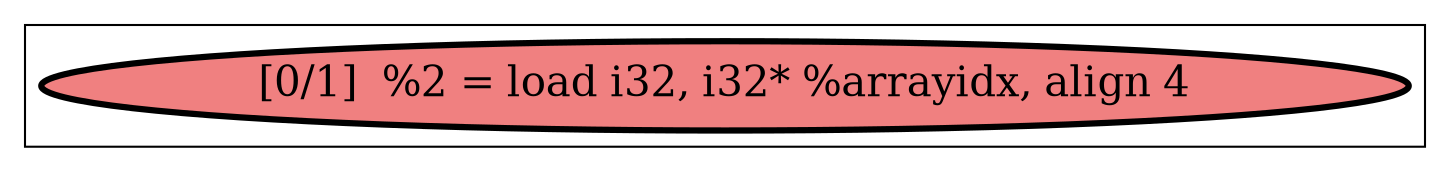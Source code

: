 
digraph G {





subgraph cluster0 {


node37 [penwidth=3.0,fontsize=20,fillcolor=lightcoral,label="[0/1]  %2 = load i32, i32* %arrayidx, align 4",shape=ellipse,style=filled ]



}

}
